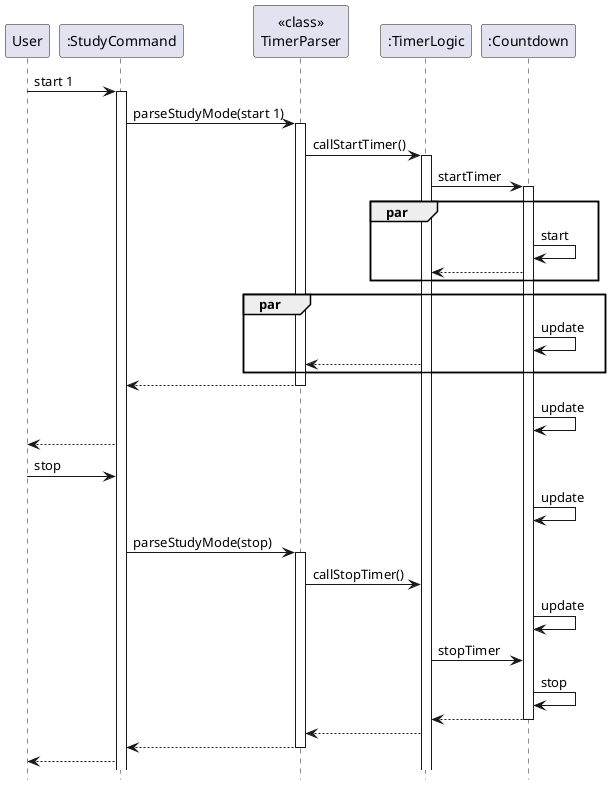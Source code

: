 @startuml

hide footbox
participant User
participant StudyCommand as ":StudyCommand"
participant Parser as "<<class>>\nTimerParser"
participant TimerLogic as ":TimerLogic"
participant Timer as ":Countdown"

User -> StudyCommand: start 1
activate StudyCommand

StudyCommand -> Parser: parseStudyMode(start 1)
activate Parser

Parser -> TimerLogic: callStartTimer()
activate TimerLogic

TimerLogic -> Timer: startTimer
activate Timer

par
Timer -> Timer: start
Timer --> TimerLogic
end

par
Timer -> Timer: update
TimerLogic --> Parser
end

Parser --> StudyCommand
deactivate Parser

Timer -> Timer: update
StudyCommand --> User
User -> StudyCommand: stop
Timer -> Timer: update

StudyCommand -> Parser: parseStudyMode(stop)
activate Parser

Parser -> TimerLogic: callStopTimer()
Timer -> Timer: update
TimerLogic -> Timer: stopTimer
Timer -> Timer: stop

Timer --> TimerLogic
deactivate Timer

TimerLogic --> Parser

Parser --> StudyCommand
deactivate Parser

StudyCommand --> User
@enduml
